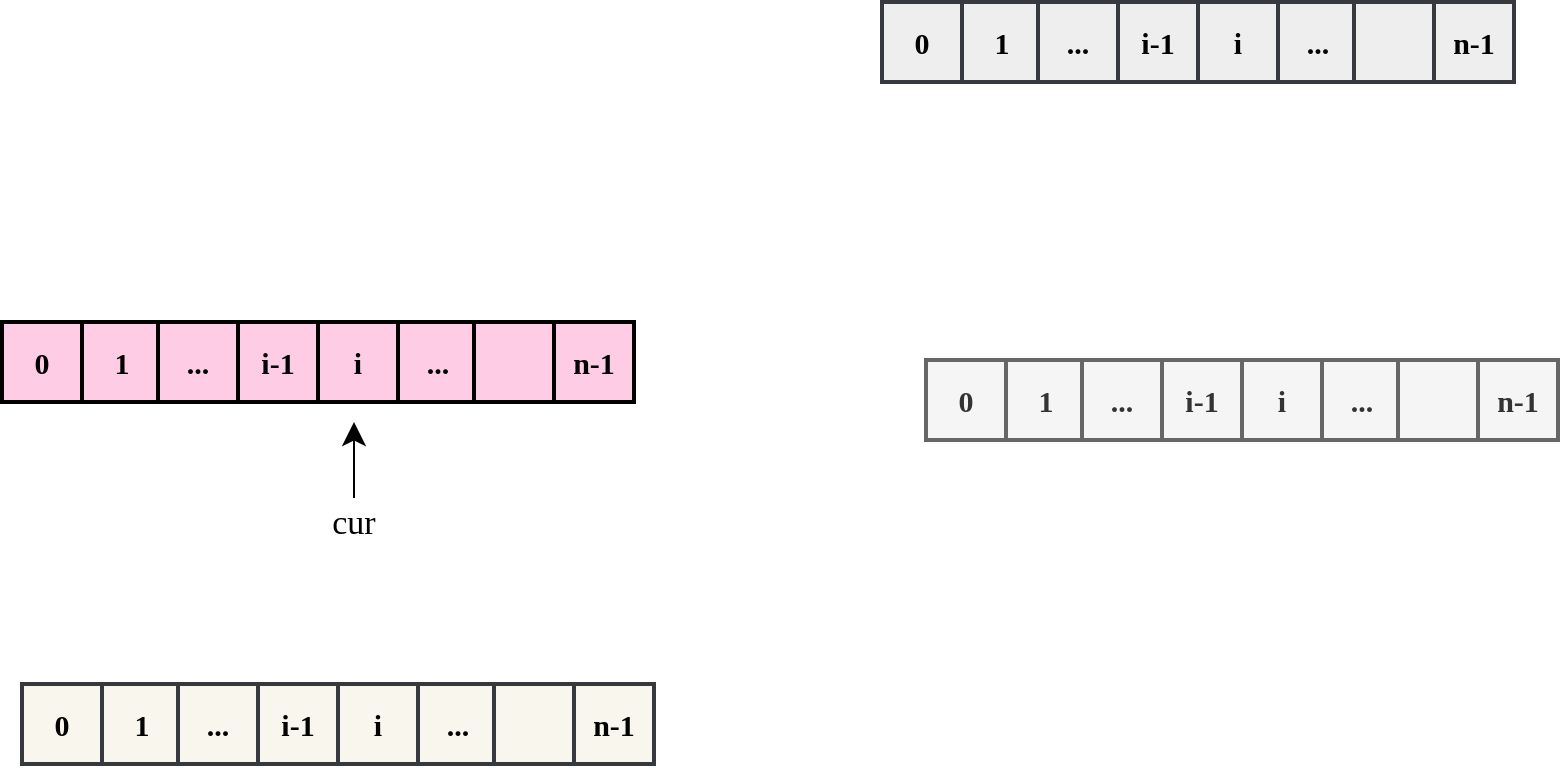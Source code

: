 <mxfile version="14.6.13" type="device"><diagram id="ys_uJTNkNlQN6QrqWc9s" name="第 1 页"><mxGraphModel dx="1422" dy="822" grid="0" gridSize="10" guides="1" tooltips="1" connect="1" arrows="1" fold="1" page="1" pageScale="1" pageWidth="827" pageHeight="1169" math="0" shadow="0"><root><mxCell id="0"/><mxCell id="1" parent="0"/><mxCell id="YJIU4XXHkYuVfPm_Fs9e-19" value="" style="group" parent="1" vertex="1" connectable="0"><mxGeometry x="24" y="250" width="316" height="40" as="geometry"/></mxCell><mxCell id="YJIU4XXHkYuVfPm_Fs9e-6" value="0" style="whiteSpace=wrap;html=1;aspect=fixed;fontStyle=1;strokeWidth=2;fillColor=#FFCCE6;fontFamily=Comic Sans MS;fontSize=15;" parent="YJIU4XXHkYuVfPm_Fs9e-19" vertex="1"><mxGeometry width="40" height="40" as="geometry"/></mxCell><mxCell id="YJIU4XXHkYuVfPm_Fs9e-7" value="1" style="whiteSpace=wrap;html=1;aspect=fixed;fontStyle=1;strokeWidth=2;fillColor=#FFCCE6;fontFamily=Comic Sans MS;fontSize=15;" parent="YJIU4XXHkYuVfPm_Fs9e-19" vertex="1"><mxGeometry x="40" width="40" height="40" as="geometry"/></mxCell><mxCell id="YJIU4XXHkYuVfPm_Fs9e-9" value="..." style="whiteSpace=wrap;html=1;aspect=fixed;fontStyle=1;strokeWidth=2;fillColor=#FFCCE6;fontFamily=Comic Sans MS;fontSize=15;" parent="YJIU4XXHkYuVfPm_Fs9e-19" vertex="1"><mxGeometry x="78" width="40" height="40" as="geometry"/></mxCell><mxCell id="YJIU4XXHkYuVfPm_Fs9e-10" value="i-1" style="whiteSpace=wrap;html=1;aspect=fixed;fontStyle=1;strokeWidth=2;fillColor=#FFCCE6;fontFamily=Comic Sans MS;fontSize=15;" parent="YJIU4XXHkYuVfPm_Fs9e-19" vertex="1"><mxGeometry x="118" width="40" height="40" as="geometry"/></mxCell><mxCell id="YJIU4XXHkYuVfPm_Fs9e-15" value="i" style="whiteSpace=wrap;html=1;aspect=fixed;fontStyle=1;strokeWidth=2;fillColor=#FFCCE6;fontFamily=Comic Sans MS;fontSize=15;" parent="YJIU4XXHkYuVfPm_Fs9e-19" vertex="1"><mxGeometry x="158" width="40" height="40" as="geometry"/></mxCell><mxCell id="YJIU4XXHkYuVfPm_Fs9e-16" value="..." style="whiteSpace=wrap;html=1;aspect=fixed;fontStyle=1;strokeWidth=2;fillColor=#FFCCE6;fontFamily=Comic Sans MS;fontSize=15;" parent="YJIU4XXHkYuVfPm_Fs9e-19" vertex="1"><mxGeometry x="198" width="40" height="40" as="geometry"/></mxCell><mxCell id="YJIU4XXHkYuVfPm_Fs9e-17" value="" style="whiteSpace=wrap;html=1;aspect=fixed;fontStyle=1;strokeWidth=2;fillColor=#FFCCE6;fontFamily=Comic Sans MS;fontSize=15;" parent="YJIU4XXHkYuVfPm_Fs9e-19" vertex="1"><mxGeometry x="236" width="40" height="40" as="geometry"/></mxCell><mxCell id="YJIU4XXHkYuVfPm_Fs9e-18" value="n-1" style="whiteSpace=wrap;html=1;aspect=fixed;fontStyle=1;strokeWidth=2;fillColor=#FFCCE6;fontFamily=Comic Sans MS;fontSize=15;" parent="YJIU4XXHkYuVfPm_Fs9e-19" vertex="1"><mxGeometry x="276" width="40" height="40" as="geometry"/></mxCell><mxCell id="YJIU4XXHkYuVfPm_Fs9e-23" value="" style="group;fontFamily=Comic Sans MS;fontSize=15;strokeWidth=2;fillColor=#FFFFFF;" parent="1" vertex="1" connectable="0"><mxGeometry x="180" y="300" width="40" height="61" as="geometry"/></mxCell><mxCell id="YJIU4XXHkYuVfPm_Fs9e-24" value="" style="endArrow=classic;html=1;fontFamily=Comic Sans MS;fontSize=17;endSize=9;" parent="YJIU4XXHkYuVfPm_Fs9e-23" edge="1"><mxGeometry width="50" height="50" relative="1" as="geometry"><mxPoint x="20" y="38" as="sourcePoint"/><mxPoint x="20" as="targetPoint"/></mxGeometry></mxCell><mxCell id="YJIU4XXHkYuVfPm_Fs9e-25" value="cur" style="text;html=1;strokeColor=none;fillColor=none;align=center;verticalAlign=middle;whiteSpace=wrap;rounded=0;fontFamily=Comic Sans MS;fontSize=17;" parent="YJIU4XXHkYuVfPm_Fs9e-23" vertex="1"><mxGeometry y="41" width="40" height="20" as="geometry"/></mxCell><mxCell id="YJIU4XXHkYuVfPm_Fs9e-26" value="" style="group;fillColor=#f9f7ed;strokeColor=#36393d;" parent="1" vertex="1" connectable="0"><mxGeometry x="34" y="431" width="316" height="40" as="geometry"/></mxCell><mxCell id="YJIU4XXHkYuVfPm_Fs9e-27" value="0" style="whiteSpace=wrap;html=1;aspect=fixed;fontStyle=1;strokeWidth=2;fillColor=#f9f7ed;fontFamily=Comic Sans MS;fontSize=15;strokeColor=#36393d;" parent="YJIU4XXHkYuVfPm_Fs9e-26" vertex="1"><mxGeometry width="40" height="40" as="geometry"/></mxCell><mxCell id="YJIU4XXHkYuVfPm_Fs9e-28" value="1" style="whiteSpace=wrap;html=1;aspect=fixed;fontStyle=1;strokeWidth=2;fillColor=#f9f7ed;fontFamily=Comic Sans MS;fontSize=15;strokeColor=#36393d;" parent="YJIU4XXHkYuVfPm_Fs9e-26" vertex="1"><mxGeometry x="40" width="40" height="40" as="geometry"/></mxCell><mxCell id="YJIU4XXHkYuVfPm_Fs9e-29" value="..." style="whiteSpace=wrap;html=1;aspect=fixed;fontStyle=1;strokeWidth=2;fillColor=#f9f7ed;fontFamily=Comic Sans MS;fontSize=15;strokeColor=#36393d;" parent="YJIU4XXHkYuVfPm_Fs9e-26" vertex="1"><mxGeometry x="78" width="40" height="40" as="geometry"/></mxCell><mxCell id="YJIU4XXHkYuVfPm_Fs9e-30" value="i-1" style="whiteSpace=wrap;html=1;aspect=fixed;fontStyle=1;strokeWidth=2;fillColor=#f9f7ed;fontFamily=Comic Sans MS;fontSize=15;strokeColor=#36393d;" parent="YJIU4XXHkYuVfPm_Fs9e-26" vertex="1"><mxGeometry x="118" width="40" height="40" as="geometry"/></mxCell><mxCell id="YJIU4XXHkYuVfPm_Fs9e-31" value="i" style="whiteSpace=wrap;html=1;aspect=fixed;fontStyle=1;strokeWidth=2;fillColor=#f9f7ed;fontFamily=Comic Sans MS;fontSize=15;strokeColor=#36393d;" parent="YJIU4XXHkYuVfPm_Fs9e-26" vertex="1"><mxGeometry x="158" width="40" height="40" as="geometry"/></mxCell><mxCell id="YJIU4XXHkYuVfPm_Fs9e-32" value="..." style="whiteSpace=wrap;html=1;aspect=fixed;fontStyle=1;strokeWidth=2;fillColor=#f9f7ed;fontFamily=Comic Sans MS;fontSize=15;strokeColor=#36393d;" parent="YJIU4XXHkYuVfPm_Fs9e-26" vertex="1"><mxGeometry x="198" width="40" height="40" as="geometry"/></mxCell><mxCell id="YJIU4XXHkYuVfPm_Fs9e-33" value="" style="whiteSpace=wrap;html=1;aspect=fixed;fontStyle=1;strokeWidth=2;fillColor=#f9f7ed;fontFamily=Comic Sans MS;fontSize=15;strokeColor=#36393d;" parent="YJIU4XXHkYuVfPm_Fs9e-26" vertex="1"><mxGeometry x="236" width="40" height="40" as="geometry"/></mxCell><mxCell id="YJIU4XXHkYuVfPm_Fs9e-34" value="n-1" style="whiteSpace=wrap;html=1;aspect=fixed;fontStyle=1;strokeWidth=2;fillColor=#f9f7ed;fontFamily=Comic Sans MS;fontSize=15;strokeColor=#36393d;" parent="YJIU4XXHkYuVfPm_Fs9e-26" vertex="1"><mxGeometry x="276" width="40" height="40" as="geometry"/></mxCell><mxCell id="YJIU4XXHkYuVfPm_Fs9e-35" value="" style="group;fillColor=#eeeeee;strokeColor=#36393d;" parent="1" vertex="1" connectable="0"><mxGeometry x="464" y="90" width="316" height="40" as="geometry"/></mxCell><mxCell id="YJIU4XXHkYuVfPm_Fs9e-36" value="0" style="whiteSpace=wrap;html=1;aspect=fixed;fontStyle=1;strokeWidth=2;fillColor=#eeeeee;fontFamily=Comic Sans MS;fontSize=15;strokeColor=#36393d;" parent="YJIU4XXHkYuVfPm_Fs9e-35" vertex="1"><mxGeometry width="40" height="40" as="geometry"/></mxCell><mxCell id="YJIU4XXHkYuVfPm_Fs9e-37" value="1" style="whiteSpace=wrap;html=1;aspect=fixed;fontStyle=1;strokeWidth=2;fillColor=#eeeeee;fontFamily=Comic Sans MS;fontSize=15;strokeColor=#36393d;" parent="YJIU4XXHkYuVfPm_Fs9e-35" vertex="1"><mxGeometry x="40" width="40" height="40" as="geometry"/></mxCell><mxCell id="YJIU4XXHkYuVfPm_Fs9e-38" value="..." style="whiteSpace=wrap;html=1;aspect=fixed;fontStyle=1;strokeWidth=2;fillColor=#eeeeee;fontFamily=Comic Sans MS;fontSize=15;strokeColor=#36393d;" parent="YJIU4XXHkYuVfPm_Fs9e-35" vertex="1"><mxGeometry x="78" width="40" height="40" as="geometry"/></mxCell><mxCell id="YJIU4XXHkYuVfPm_Fs9e-39" value="i-1" style="whiteSpace=wrap;html=1;aspect=fixed;fontStyle=1;strokeWidth=2;fillColor=#eeeeee;fontFamily=Comic Sans MS;fontSize=15;strokeColor=#36393d;" parent="YJIU4XXHkYuVfPm_Fs9e-35" vertex="1"><mxGeometry x="118" width="40" height="40" as="geometry"/></mxCell><mxCell id="YJIU4XXHkYuVfPm_Fs9e-40" value="i" style="whiteSpace=wrap;html=1;aspect=fixed;fontStyle=1;strokeWidth=2;fillColor=#eeeeee;fontFamily=Comic Sans MS;fontSize=15;strokeColor=#36393d;" parent="YJIU4XXHkYuVfPm_Fs9e-35" vertex="1"><mxGeometry x="158" width="40" height="40" as="geometry"/></mxCell><mxCell id="YJIU4XXHkYuVfPm_Fs9e-41" value="..." style="whiteSpace=wrap;html=1;aspect=fixed;fontStyle=1;strokeWidth=2;fillColor=#eeeeee;fontFamily=Comic Sans MS;fontSize=15;strokeColor=#36393d;" parent="YJIU4XXHkYuVfPm_Fs9e-35" vertex="1"><mxGeometry x="198" width="40" height="40" as="geometry"/></mxCell><mxCell id="YJIU4XXHkYuVfPm_Fs9e-42" value="" style="whiteSpace=wrap;html=1;aspect=fixed;fontStyle=1;strokeWidth=2;fillColor=#eeeeee;fontFamily=Comic Sans MS;fontSize=15;strokeColor=#36393d;" parent="YJIU4XXHkYuVfPm_Fs9e-35" vertex="1"><mxGeometry x="236" width="40" height="40" as="geometry"/></mxCell><mxCell id="YJIU4XXHkYuVfPm_Fs9e-43" value="n-1" style="whiteSpace=wrap;html=1;aspect=fixed;fontStyle=1;strokeWidth=2;fillColor=#eeeeee;fontFamily=Comic Sans MS;fontSize=15;strokeColor=#36393d;" parent="YJIU4XXHkYuVfPm_Fs9e-35" vertex="1"><mxGeometry x="276" width="40" height="40" as="geometry"/></mxCell><mxCell id="YJIU4XXHkYuVfPm_Fs9e-44" value="" style="group;fillColor=#f5f5f5;strokeColor=#666666;fontColor=#333333;" parent="1" vertex="1" connectable="0"><mxGeometry x="486" y="269" width="316" height="40" as="geometry"/></mxCell><mxCell id="YJIU4XXHkYuVfPm_Fs9e-45" value="0" style="whiteSpace=wrap;html=1;aspect=fixed;fontStyle=1;strokeWidth=2;fillColor=#f5f5f5;fontFamily=Comic Sans MS;fontSize=15;strokeColor=#666666;fontColor=#333333;" parent="YJIU4XXHkYuVfPm_Fs9e-44" vertex="1"><mxGeometry width="40" height="40" as="geometry"/></mxCell><mxCell id="YJIU4XXHkYuVfPm_Fs9e-46" value="1" style="whiteSpace=wrap;html=1;aspect=fixed;fontStyle=1;strokeWidth=2;fillColor=#f5f5f5;fontFamily=Comic Sans MS;fontSize=15;strokeColor=#666666;fontColor=#333333;" parent="YJIU4XXHkYuVfPm_Fs9e-44" vertex="1"><mxGeometry x="40" width="40" height="40" as="geometry"/></mxCell><mxCell id="YJIU4XXHkYuVfPm_Fs9e-47" value="..." style="whiteSpace=wrap;html=1;aspect=fixed;fontStyle=1;strokeWidth=2;fillColor=#f5f5f5;fontFamily=Comic Sans MS;fontSize=15;strokeColor=#666666;fontColor=#333333;" parent="YJIU4XXHkYuVfPm_Fs9e-44" vertex="1"><mxGeometry x="78" width="40" height="40" as="geometry"/></mxCell><mxCell id="YJIU4XXHkYuVfPm_Fs9e-48" value="i-1" style="whiteSpace=wrap;html=1;aspect=fixed;fontStyle=1;strokeWidth=2;fillColor=#f5f5f5;fontFamily=Comic Sans MS;fontSize=15;strokeColor=#666666;fontColor=#333333;" parent="YJIU4XXHkYuVfPm_Fs9e-44" vertex="1"><mxGeometry x="118" width="40" height="40" as="geometry"/></mxCell><mxCell id="YJIU4XXHkYuVfPm_Fs9e-49" value="i" style="whiteSpace=wrap;html=1;aspect=fixed;fontStyle=1;strokeWidth=2;fillColor=#f5f5f5;fontFamily=Comic Sans MS;fontSize=15;strokeColor=#666666;fontColor=#333333;" parent="YJIU4XXHkYuVfPm_Fs9e-44" vertex="1"><mxGeometry x="158" width="40" height="40" as="geometry"/></mxCell><mxCell id="YJIU4XXHkYuVfPm_Fs9e-50" value="..." style="whiteSpace=wrap;html=1;aspect=fixed;fontStyle=1;strokeWidth=2;fillColor=#f5f5f5;fontFamily=Comic Sans MS;fontSize=15;strokeColor=#666666;fontColor=#333333;" parent="YJIU4XXHkYuVfPm_Fs9e-44" vertex="1"><mxGeometry x="198" width="40" height="40" as="geometry"/></mxCell><mxCell id="YJIU4XXHkYuVfPm_Fs9e-51" value="" style="whiteSpace=wrap;html=1;aspect=fixed;fontStyle=1;strokeWidth=2;fillColor=#f5f5f5;fontFamily=Comic Sans MS;fontSize=15;strokeColor=#666666;fontColor=#333333;" parent="YJIU4XXHkYuVfPm_Fs9e-44" vertex="1"><mxGeometry x="236" width="40" height="40" as="geometry"/></mxCell><mxCell id="YJIU4XXHkYuVfPm_Fs9e-52" value="n-1" style="whiteSpace=wrap;html=1;aspect=fixed;fontStyle=1;strokeWidth=2;fillColor=#f5f5f5;fontFamily=Comic Sans MS;fontSize=15;strokeColor=#666666;fontColor=#333333;" parent="YJIU4XXHkYuVfPm_Fs9e-44" vertex="1"><mxGeometry x="276" width="40" height="40" as="geometry"/></mxCell></root></mxGraphModel></diagram></mxfile>